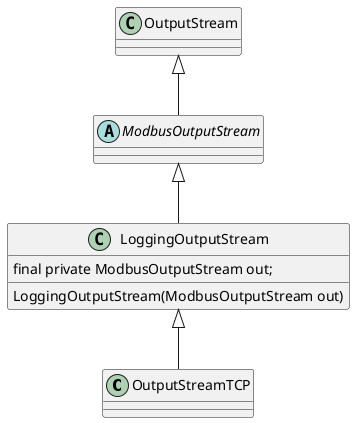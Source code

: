 @startuml
class OutputStreamTCP extends LoggingOutputStream{

}
class LoggingOutputStream extends ModbusOutputStream{
     final private ModbusOutputStream out;

     LoggingOutputStream(ModbusOutputStream out)
}

abstract class ModbusOutputStream extends OutputStream{}

@enduml